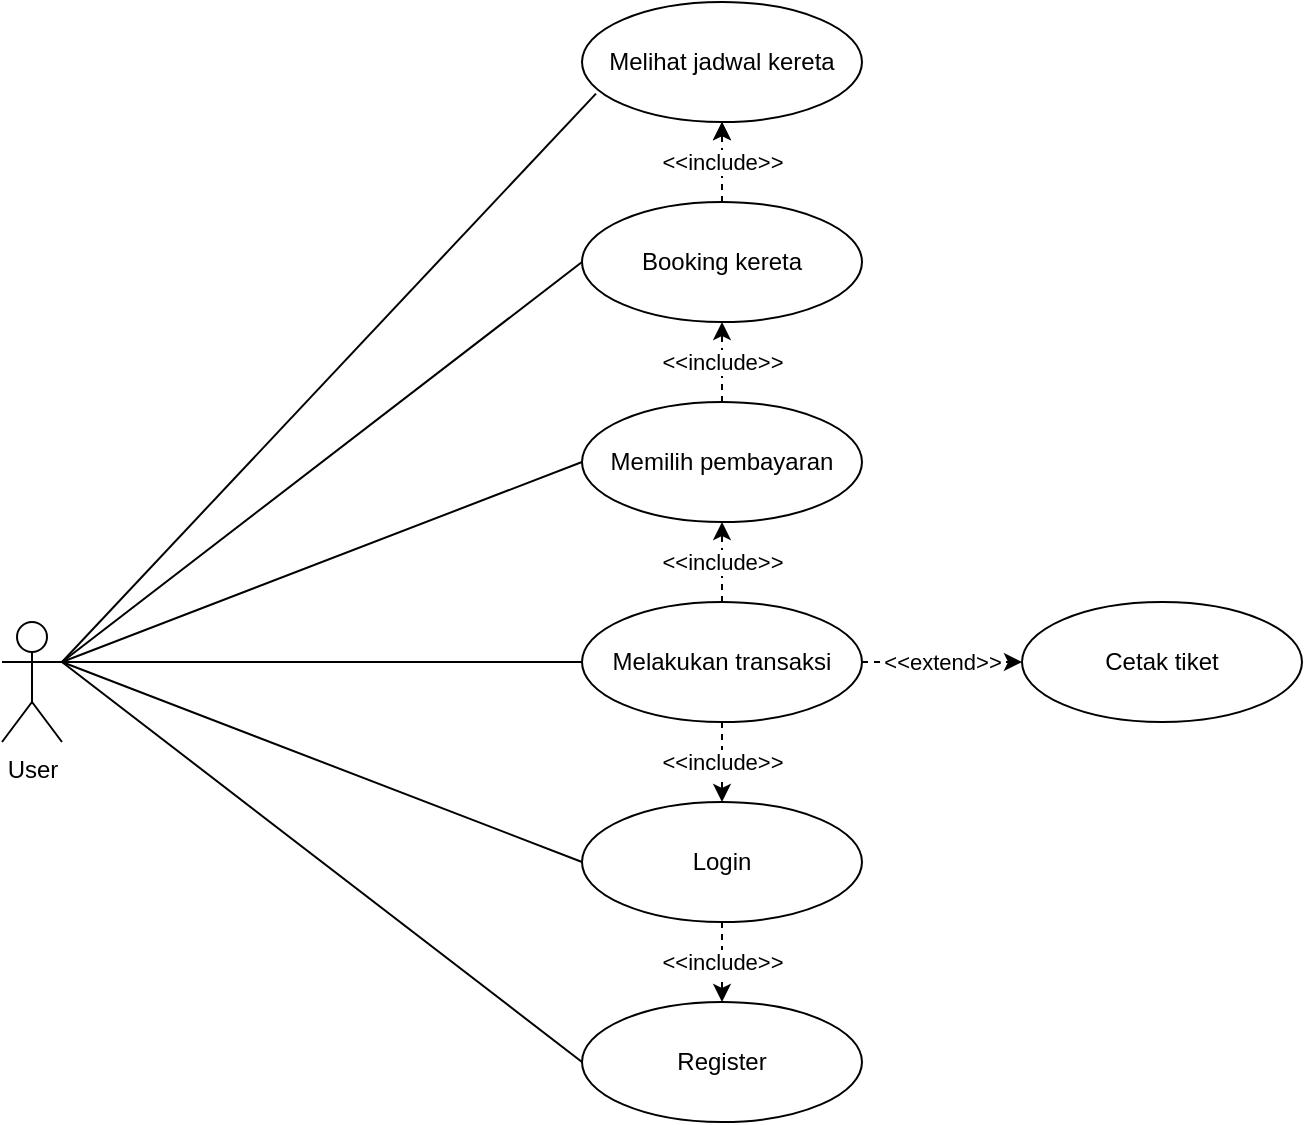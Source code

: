 <mxfile version="13.0.3" type="device"><diagram id="YcXR6fiV0-I7ELTr6Ezs" name="Page-1"><mxGraphModel dx="868" dy="504" grid="1" gridSize="10" guides="1" tooltips="1" connect="1" arrows="1" fold="1" page="1" pageScale="1" pageWidth="850" pageHeight="1100" math="0" shadow="0"><root><mxCell id="0"/><mxCell id="1" parent="0"/><mxCell id="qnpORoISJJ95ECcqA7D8-1" value="User" style="shape=umlActor;verticalLabelPosition=bottom;labelBackgroundColor=#ffffff;verticalAlign=top;html=1;outlineConnect=0;" vertex="1" parent="1"><mxGeometry x="80" y="360" width="30" height="60" as="geometry"/></mxCell><mxCell id="qnpORoISJJ95ECcqA7D8-4" value="" style="endArrow=none;html=1;exitX=1;exitY=0.333;exitDx=0;exitDy=0;exitPerimeter=0;entryX=0.05;entryY=0.763;entryDx=0;entryDy=0;entryPerimeter=0;" edge="1" parent="1" source="qnpORoISJJ95ECcqA7D8-1" target="qnpORoISJJ95ECcqA7D8-5"><mxGeometry width="50" height="50" relative="1" as="geometry"><mxPoint x="390" y="390" as="sourcePoint"/><mxPoint x="330" y="219" as="targetPoint"/></mxGeometry></mxCell><mxCell id="qnpORoISJJ95ECcqA7D8-5" value="Melihat jadwal kereta" style="ellipse;whiteSpace=wrap;html=1;" vertex="1" parent="1"><mxGeometry x="370" y="50" width="140" height="60" as="geometry"/></mxCell><mxCell id="qnpORoISJJ95ECcqA7D8-11" value="" style="edgeStyle=orthogonalEdgeStyle;rounded=0;orthogonalLoop=1;jettySize=auto;html=1;dashed=1;" edge="1" parent="1" source="qnpORoISJJ95ECcqA7D8-6" target="qnpORoISJJ95ECcqA7D8-5"><mxGeometry relative="1" as="geometry"/></mxCell><mxCell id="qnpORoISJJ95ECcqA7D8-12" value="&amp;lt;&amp;lt;include&amp;gt;&amp;gt;" style="edgeStyle=orthogonalEdgeStyle;rounded=0;orthogonalLoop=1;jettySize=auto;html=1;dashed=1;" edge="1" parent="1" source="qnpORoISJJ95ECcqA7D8-6" target="qnpORoISJJ95ECcqA7D8-5"><mxGeometry relative="1" as="geometry"/></mxCell><mxCell id="qnpORoISJJ95ECcqA7D8-6" value="Booking kereta" style="ellipse;whiteSpace=wrap;html=1;" vertex="1" parent="1"><mxGeometry x="370" y="150" width="140" height="60" as="geometry"/></mxCell><mxCell id="qnpORoISJJ95ECcqA7D8-10" value="&amp;lt;&amp;lt;include&amp;gt;&amp;gt;" style="edgeStyle=orthogonalEdgeStyle;rounded=0;orthogonalLoop=1;jettySize=auto;html=1;dashed=1;" edge="1" parent="1" source="qnpORoISJJ95ECcqA7D8-7" target="qnpORoISJJ95ECcqA7D8-6"><mxGeometry relative="1" as="geometry"/></mxCell><mxCell id="qnpORoISJJ95ECcqA7D8-7" value="Memilih pembayaran" style="ellipse;whiteSpace=wrap;html=1;" vertex="1" parent="1"><mxGeometry x="370" y="250" width="140" height="60" as="geometry"/></mxCell><mxCell id="qnpORoISJJ95ECcqA7D8-13" value="&amp;lt;&amp;lt;include&amp;gt;&amp;gt;" style="edgeStyle=orthogonalEdgeStyle;rounded=0;orthogonalLoop=1;jettySize=auto;html=1;dashed=1;" edge="1" parent="1" source="qnpORoISJJ95ECcqA7D8-8" target="qnpORoISJJ95ECcqA7D8-7"><mxGeometry relative="1" as="geometry"/></mxCell><mxCell id="qnpORoISJJ95ECcqA7D8-16" value="&amp;lt;&amp;lt;include&amp;gt;&amp;gt;" style="edgeStyle=orthogonalEdgeStyle;rounded=0;orthogonalLoop=1;jettySize=auto;html=1;dashed=1;" edge="1" parent="1" source="qnpORoISJJ95ECcqA7D8-8" target="qnpORoISJJ95ECcqA7D8-14"><mxGeometry relative="1" as="geometry"/></mxCell><mxCell id="qnpORoISJJ95ECcqA7D8-19" value="&amp;lt;&amp;lt;extend&amp;gt;&amp;gt;" style="edgeStyle=orthogonalEdgeStyle;rounded=0;orthogonalLoop=1;jettySize=auto;html=1;dashed=1;" edge="1" parent="1" source="qnpORoISJJ95ECcqA7D8-8" target="qnpORoISJJ95ECcqA7D8-18"><mxGeometry relative="1" as="geometry"/></mxCell><mxCell id="qnpORoISJJ95ECcqA7D8-8" value="Melakukan transaksi" style="ellipse;whiteSpace=wrap;html=1;" vertex="1" parent="1"><mxGeometry x="370" y="350" width="140" height="60" as="geometry"/></mxCell><mxCell id="qnpORoISJJ95ECcqA7D8-18" value="Cetak tiket" style="ellipse;whiteSpace=wrap;html=1;" vertex="1" parent="1"><mxGeometry x="590" y="350" width="140" height="60" as="geometry"/></mxCell><mxCell id="qnpORoISJJ95ECcqA7D8-17" value="&amp;lt;&amp;lt;include&amp;gt;&amp;gt;" style="edgeStyle=orthogonalEdgeStyle;rounded=0;orthogonalLoop=1;jettySize=auto;html=1;dashed=1;" edge="1" parent="1" source="qnpORoISJJ95ECcqA7D8-14" target="qnpORoISJJ95ECcqA7D8-15"><mxGeometry relative="1" as="geometry"/></mxCell><mxCell id="qnpORoISJJ95ECcqA7D8-14" value="Login" style="ellipse;whiteSpace=wrap;html=1;" vertex="1" parent="1"><mxGeometry x="370" y="450" width="140" height="60" as="geometry"/></mxCell><mxCell id="qnpORoISJJ95ECcqA7D8-15" value="Register" style="ellipse;whiteSpace=wrap;html=1;" vertex="1" parent="1"><mxGeometry x="370" y="550" width="140" height="60" as="geometry"/></mxCell><mxCell id="qnpORoISJJ95ECcqA7D8-23" value="" style="endArrow=none;html=1;entryX=0;entryY=0.5;entryDx=0;entryDy=0;" edge="1" parent="1" target="qnpORoISJJ95ECcqA7D8-6"><mxGeometry width="50" height="50" relative="1" as="geometry"><mxPoint x="110" y="380" as="sourcePoint"/><mxPoint x="440" y="370" as="targetPoint"/></mxGeometry></mxCell><mxCell id="qnpORoISJJ95ECcqA7D8-24" value="" style="endArrow=none;html=1;entryX=0;entryY=0.5;entryDx=0;entryDy=0;exitX=1;exitY=0.333;exitDx=0;exitDy=0;exitPerimeter=0;" edge="1" parent="1" source="qnpORoISJJ95ECcqA7D8-1" target="qnpORoISJJ95ECcqA7D8-7"><mxGeometry width="50" height="50" relative="1" as="geometry"><mxPoint x="120" y="390" as="sourcePoint"/><mxPoint x="380" y="190" as="targetPoint"/></mxGeometry></mxCell><mxCell id="qnpORoISJJ95ECcqA7D8-25" value="" style="endArrow=none;html=1;entryX=0;entryY=0.5;entryDx=0;entryDy=0;exitX=1;exitY=0.333;exitDx=0;exitDy=0;exitPerimeter=0;" edge="1" parent="1" source="qnpORoISJJ95ECcqA7D8-1" target="qnpORoISJJ95ECcqA7D8-8"><mxGeometry width="50" height="50" relative="1" as="geometry"><mxPoint x="120" y="390" as="sourcePoint"/><mxPoint x="380" y="290" as="targetPoint"/></mxGeometry></mxCell><mxCell id="qnpORoISJJ95ECcqA7D8-26" value="" style="endArrow=none;html=1;entryX=0;entryY=0.5;entryDx=0;entryDy=0;exitX=1;exitY=0.333;exitDx=0;exitDy=0;exitPerimeter=0;" edge="1" parent="1" source="qnpORoISJJ95ECcqA7D8-1" target="qnpORoISJJ95ECcqA7D8-14"><mxGeometry width="50" height="50" relative="1" as="geometry"><mxPoint x="120" y="390" as="sourcePoint"/><mxPoint x="380" y="390" as="targetPoint"/></mxGeometry></mxCell><mxCell id="qnpORoISJJ95ECcqA7D8-27" value="" style="endArrow=none;html=1;entryX=0;entryY=0.5;entryDx=0;entryDy=0;exitX=1;exitY=0.333;exitDx=0;exitDy=0;exitPerimeter=0;" edge="1" parent="1" source="qnpORoISJJ95ECcqA7D8-1" target="qnpORoISJJ95ECcqA7D8-15"><mxGeometry width="50" height="50" relative="1" as="geometry"><mxPoint x="120" y="390" as="sourcePoint"/><mxPoint x="380" y="490" as="targetPoint"/></mxGeometry></mxCell></root></mxGraphModel></diagram></mxfile>